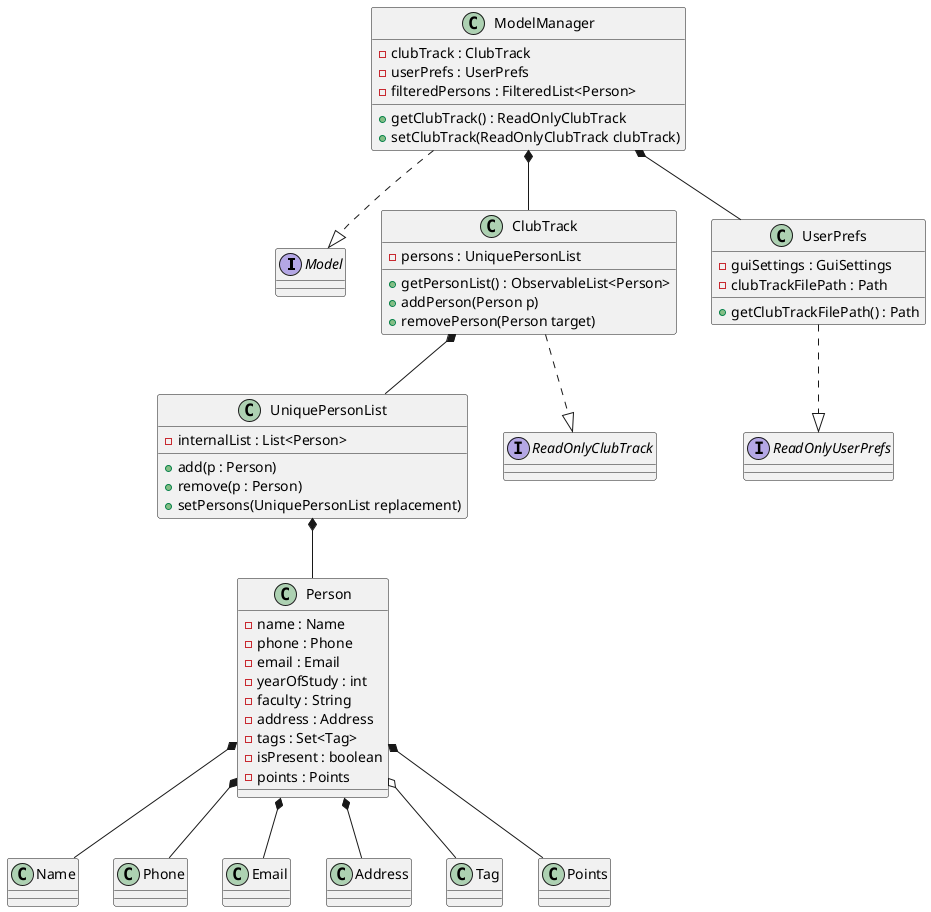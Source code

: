 @startuml

' ===== Model slice =====

interface Model

class ModelManager {
- clubTrack : ClubTrack
- userPrefs : UserPrefs
- filteredPersons : FilteredList<Person>
+ getClubTrack() : ReadOnlyClubTrack
+ setClubTrack(ReadOnlyClubTrack clubTrack)
}

class ClubTrack {
- persons : UniquePersonList
+ getPersonList() : ObservableList<Person>
+ addPerson(Person p)
+ removePerson(Person target)
}

class UniquePersonList {
- internalList : List<Person>
+ add(p : Person)
+ remove(p : Person)
+ setPersons(UniquePersonList replacement)
}

class Person {
- name : Name
- phone : Phone
- email : Email
- yearOfStudy : int
- faculty : String
- address : Address
- tags : Set<Tag>
- isPresent : boolean
- points : Points
}

class UserPrefs {
- guiSettings : GuiSettings
- clubTrackFilePath : Path
+ getClubTrackFilePath() : Path
}

' Value objects
class Name
class Phone
class Email
class Address
class Tag
class Points

' Interfaces
interface ReadOnlyClubTrack
interface ReadOnlyUserPrefs

' Relationships
ModelManager ..|> Model
ClubTrack ..|> ReadOnlyClubTrack
UserPrefs ..|> ReadOnlyUserPrefs

ModelManager *-- ClubTrack
ModelManager *-- UserPrefs
ClubTrack *-- UniquePersonList
UniquePersonList *-- Person
Person *-- Name
Person *-- Phone
Person *-- Email
Person *-- Address
Person *-- Points
Person o-- Tag

@enduml
